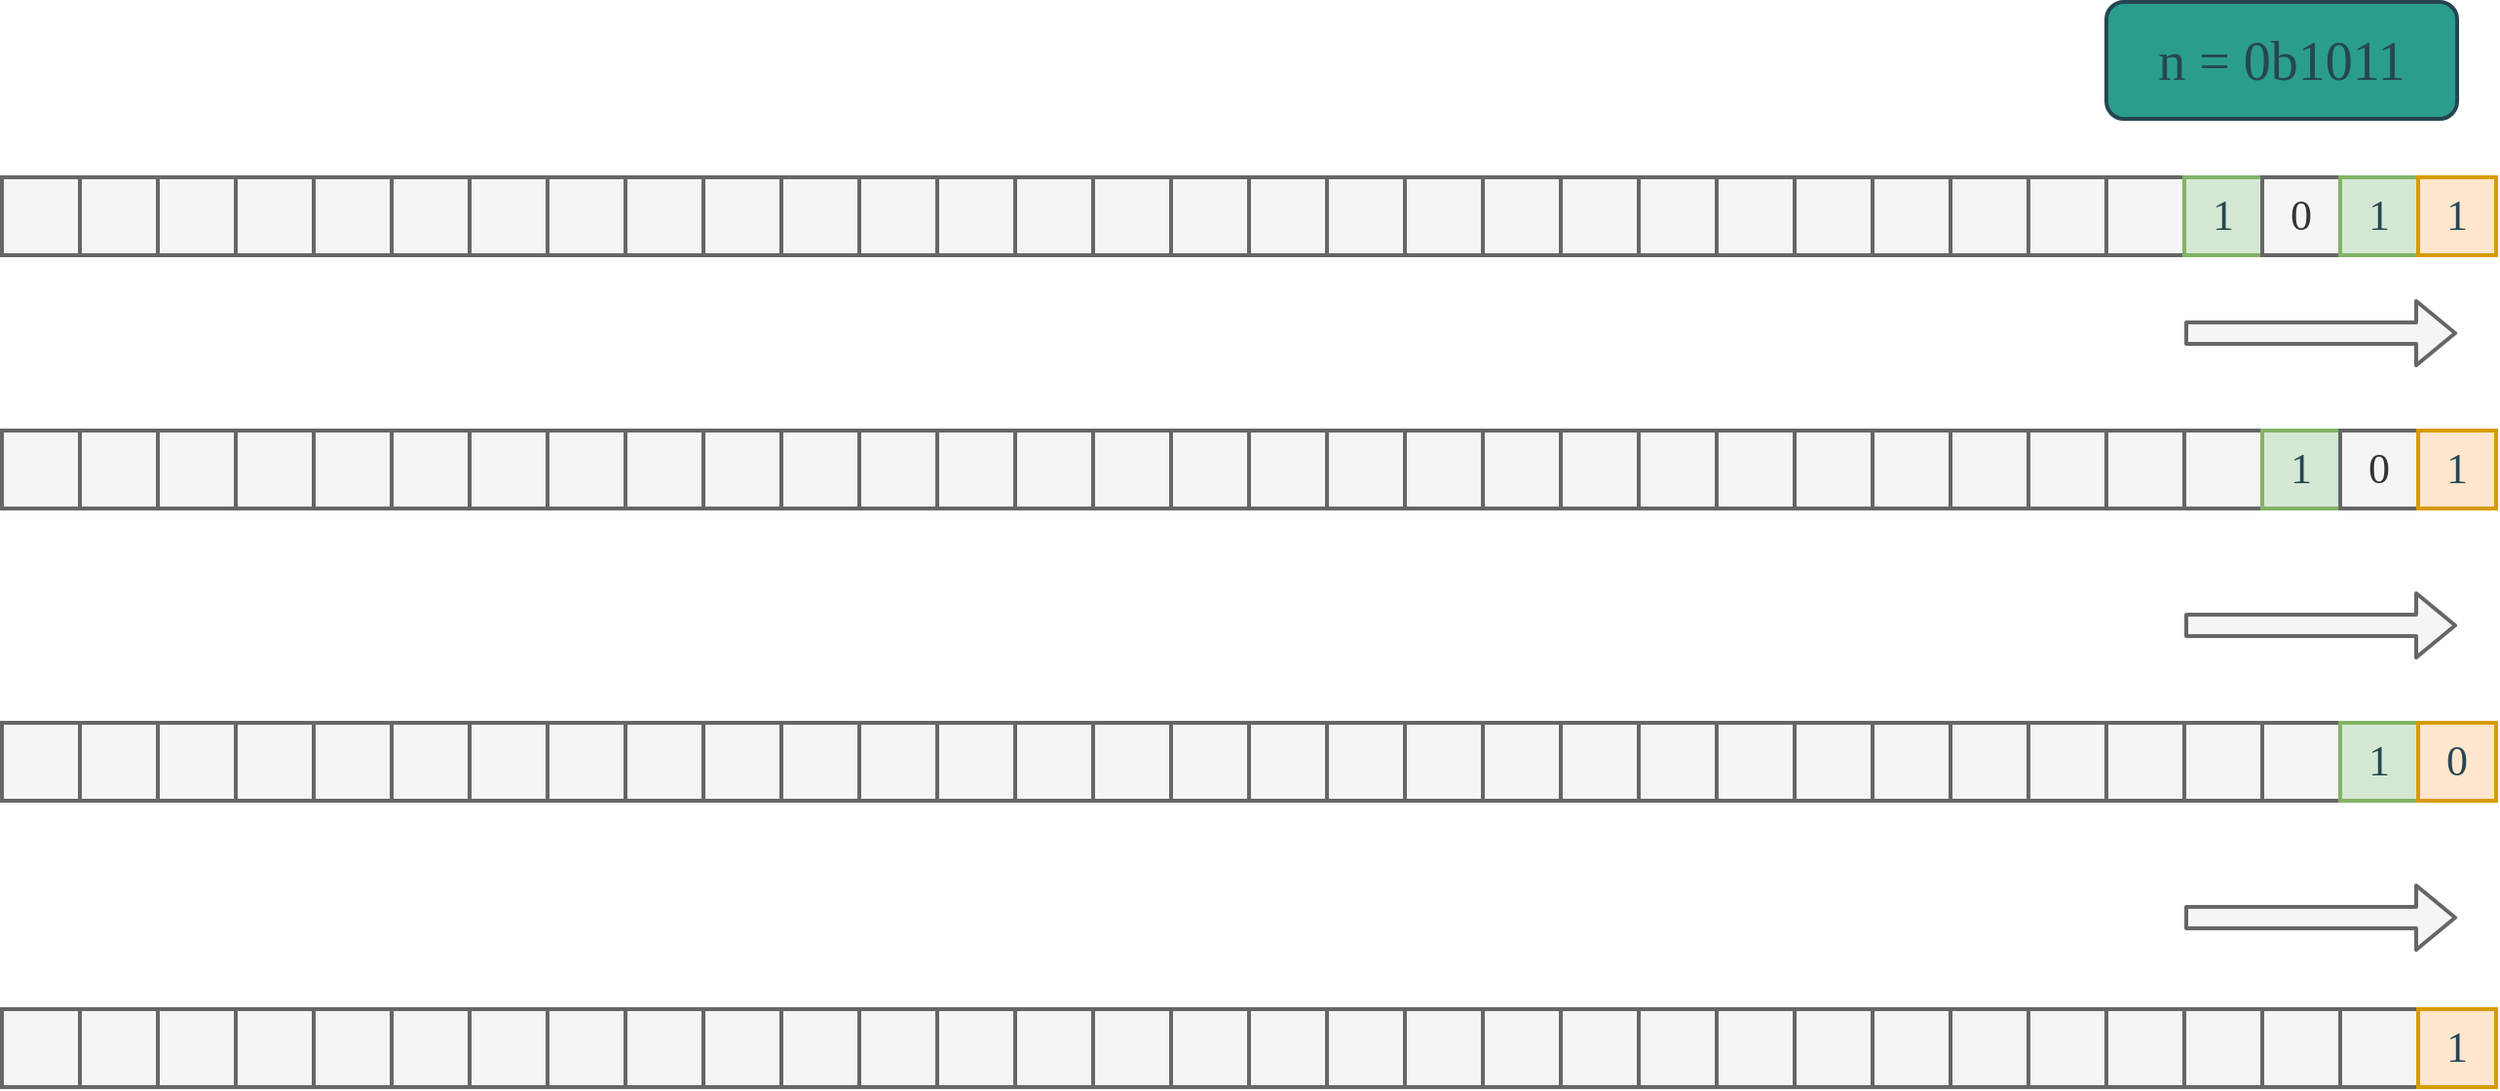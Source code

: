 <mxfile version="24.2.5" type="device">
  <diagram name="Page-1" id="UVpiBM_GTR-3DpaoDyki">
    <mxGraphModel dx="1434" dy="835" grid="1" gridSize="10" guides="1" tooltips="1" connect="1" arrows="1" fold="1" page="1" pageScale="1" pageWidth="850" pageHeight="1100" math="0" shadow="0">
      <root>
        <mxCell id="0" />
        <mxCell id="1" parent="0" />
        <mxCell id="c97M9kAq8v7TbU-gE32T-48" value="" style="group" parent="1" vertex="1" connectable="0">
          <mxGeometry x="120" y="310" width="1280" height="40" as="geometry" />
        </mxCell>
        <mxCell id="c97M9kAq8v7TbU-gE32T-1" value="" style="rounded=0;whiteSpace=wrap;html=1;shadow=0;strokeColor=#666666;strokeWidth=2;fontFamily=Ubuntu;fontSize=22;fontColor=#333333;fontStyle=0;fillColor=#f5f5f5;" parent="c97M9kAq8v7TbU-gE32T-48" vertex="1">
          <mxGeometry width="40" height="40" as="geometry" />
        </mxCell>
        <mxCell id="c97M9kAq8v7TbU-gE32T-2" value="" style="rounded=0;whiteSpace=wrap;html=1;shadow=0;strokeColor=#666666;strokeWidth=2;fontFamily=Ubuntu;fontSize=22;fontColor=#333333;fontStyle=0;fillColor=#f5f5f5;" parent="c97M9kAq8v7TbU-gE32T-48" vertex="1">
          <mxGeometry x="40" width="40" height="40" as="geometry" />
        </mxCell>
        <mxCell id="c97M9kAq8v7TbU-gE32T-3" value="" style="rounded=0;whiteSpace=wrap;html=1;shadow=0;strokeColor=#666666;strokeWidth=2;fontFamily=Ubuntu;fontSize=22;fontColor=#333333;fontStyle=0;fillColor=#f5f5f5;" parent="c97M9kAq8v7TbU-gE32T-48" vertex="1">
          <mxGeometry x="80" width="40" height="40" as="geometry" />
        </mxCell>
        <mxCell id="c97M9kAq8v7TbU-gE32T-4" value="" style="rounded=0;whiteSpace=wrap;html=1;shadow=0;strokeColor=#666666;strokeWidth=2;fontFamily=Ubuntu;fontSize=22;fontColor=#333333;fontStyle=0;fillColor=#f5f5f5;" parent="c97M9kAq8v7TbU-gE32T-48" vertex="1">
          <mxGeometry x="120" width="40" height="40" as="geometry" />
        </mxCell>
        <mxCell id="c97M9kAq8v7TbU-gE32T-5" value="" style="rounded=0;whiteSpace=wrap;html=1;shadow=0;strokeColor=#666666;strokeWidth=2;fontFamily=Ubuntu;fontSize=22;fontColor=#333333;fontStyle=0;fillColor=#f5f5f5;" parent="c97M9kAq8v7TbU-gE32T-48" vertex="1">
          <mxGeometry x="160" width="40" height="40" as="geometry" />
        </mxCell>
        <mxCell id="c97M9kAq8v7TbU-gE32T-6" value="" style="rounded=0;whiteSpace=wrap;html=1;shadow=0;strokeColor=#666666;strokeWidth=2;fontFamily=Ubuntu;fontSize=22;fontColor=#333333;fontStyle=0;fillColor=#f5f5f5;" parent="c97M9kAq8v7TbU-gE32T-48" vertex="1">
          <mxGeometry x="200" width="40" height="40" as="geometry" />
        </mxCell>
        <mxCell id="c97M9kAq8v7TbU-gE32T-7" value="" style="rounded=0;whiteSpace=wrap;html=1;shadow=0;strokeColor=#666666;strokeWidth=2;fontFamily=Ubuntu;fontSize=22;fontColor=#333333;fontStyle=0;fillColor=#f5f5f5;" parent="c97M9kAq8v7TbU-gE32T-48" vertex="1">
          <mxGeometry x="240" width="40" height="40" as="geometry" />
        </mxCell>
        <mxCell id="c97M9kAq8v7TbU-gE32T-8" value="" style="rounded=0;whiteSpace=wrap;html=1;shadow=0;strokeColor=#666666;strokeWidth=2;fontFamily=Ubuntu;fontSize=22;fontColor=#333333;fontStyle=0;fillColor=#f5f5f5;" parent="c97M9kAq8v7TbU-gE32T-48" vertex="1">
          <mxGeometry x="280" width="40" height="40" as="geometry" />
        </mxCell>
        <mxCell id="c97M9kAq8v7TbU-gE32T-9" value="" style="rounded=0;whiteSpace=wrap;html=1;shadow=0;strokeColor=#666666;strokeWidth=2;fontFamily=Ubuntu;fontSize=22;fontColor=#333333;fontStyle=0;fillColor=#f5f5f5;" parent="c97M9kAq8v7TbU-gE32T-48" vertex="1">
          <mxGeometry x="320" width="40" height="40" as="geometry" />
        </mxCell>
        <mxCell id="c97M9kAq8v7TbU-gE32T-10" value="" style="rounded=0;whiteSpace=wrap;html=1;shadow=0;strokeColor=#666666;strokeWidth=2;fontFamily=Ubuntu;fontSize=22;fontColor=#333333;fontStyle=0;fillColor=#f5f5f5;" parent="c97M9kAq8v7TbU-gE32T-48" vertex="1">
          <mxGeometry x="360" width="40" height="40" as="geometry" />
        </mxCell>
        <mxCell id="c97M9kAq8v7TbU-gE32T-11" value="" style="rounded=0;whiteSpace=wrap;html=1;shadow=0;strokeColor=#666666;strokeWidth=2;fontFamily=Ubuntu;fontSize=22;fontColor=#333333;fontStyle=0;fillColor=#f5f5f5;" parent="c97M9kAq8v7TbU-gE32T-48" vertex="1">
          <mxGeometry x="400" width="40" height="40" as="geometry" />
        </mxCell>
        <mxCell id="c97M9kAq8v7TbU-gE32T-12" value="" style="rounded=0;whiteSpace=wrap;html=1;shadow=0;strokeColor=#666666;strokeWidth=2;fontFamily=Ubuntu;fontSize=22;fontColor=#333333;fontStyle=0;fillColor=#f5f5f5;" parent="c97M9kAq8v7TbU-gE32T-48" vertex="1">
          <mxGeometry x="440" width="40" height="40" as="geometry" />
        </mxCell>
        <mxCell id="c97M9kAq8v7TbU-gE32T-13" value="" style="rounded=0;whiteSpace=wrap;html=1;shadow=0;strokeColor=#666666;strokeWidth=2;fontFamily=Ubuntu;fontSize=22;fontColor=#333333;fontStyle=0;fillColor=#f5f5f5;" parent="c97M9kAq8v7TbU-gE32T-48" vertex="1">
          <mxGeometry x="480" width="40" height="40" as="geometry" />
        </mxCell>
        <mxCell id="c97M9kAq8v7TbU-gE32T-14" value="" style="rounded=0;whiteSpace=wrap;html=1;shadow=0;strokeColor=#666666;strokeWidth=2;fontFamily=Ubuntu;fontSize=22;fontColor=#333333;fontStyle=0;fillColor=#f5f5f5;" parent="c97M9kAq8v7TbU-gE32T-48" vertex="1">
          <mxGeometry x="520" width="40" height="40" as="geometry" />
        </mxCell>
        <mxCell id="c97M9kAq8v7TbU-gE32T-15" value="" style="rounded=0;whiteSpace=wrap;html=1;shadow=0;strokeColor=#666666;strokeWidth=2;fontFamily=Ubuntu;fontSize=22;fontColor=#333333;fontStyle=0;fillColor=#f5f5f5;" parent="c97M9kAq8v7TbU-gE32T-48" vertex="1">
          <mxGeometry x="560" width="40" height="40" as="geometry" />
        </mxCell>
        <mxCell id="c97M9kAq8v7TbU-gE32T-16" value="" style="rounded=0;whiteSpace=wrap;html=1;shadow=0;strokeColor=#666666;strokeWidth=2;fontFamily=Ubuntu;fontSize=22;fontColor=#333333;fontStyle=0;fillColor=#f5f5f5;" parent="c97M9kAq8v7TbU-gE32T-48" vertex="1">
          <mxGeometry x="600" width="40" height="40" as="geometry" />
        </mxCell>
        <mxCell id="c97M9kAq8v7TbU-gE32T-32" value="" style="rounded=0;whiteSpace=wrap;html=1;shadow=0;strokeColor=#666666;strokeWidth=2;fontFamily=Ubuntu;fontSize=22;fontColor=#333333;fontStyle=0;fillColor=#f5f5f5;" parent="c97M9kAq8v7TbU-gE32T-48" vertex="1">
          <mxGeometry x="640" width="40" height="40" as="geometry" />
        </mxCell>
        <mxCell id="c97M9kAq8v7TbU-gE32T-33" value="" style="rounded=0;whiteSpace=wrap;html=1;shadow=0;strokeColor=#666666;strokeWidth=2;fontFamily=Ubuntu;fontSize=22;fontColor=#333333;fontStyle=0;fillColor=#f5f5f5;" parent="c97M9kAq8v7TbU-gE32T-48" vertex="1">
          <mxGeometry x="680" width="40" height="40" as="geometry" />
        </mxCell>
        <mxCell id="c97M9kAq8v7TbU-gE32T-34" value="" style="rounded=0;whiteSpace=wrap;html=1;shadow=0;strokeColor=#666666;strokeWidth=2;fontFamily=Ubuntu;fontSize=22;fontColor=#333333;fontStyle=0;fillColor=#f5f5f5;" parent="c97M9kAq8v7TbU-gE32T-48" vertex="1">
          <mxGeometry x="720" width="40" height="40" as="geometry" />
        </mxCell>
        <mxCell id="c97M9kAq8v7TbU-gE32T-35" value="" style="rounded=0;whiteSpace=wrap;html=1;shadow=0;strokeColor=#666666;strokeWidth=2;fontFamily=Ubuntu;fontSize=22;fontColor=#333333;fontStyle=0;fillColor=#f5f5f5;" parent="c97M9kAq8v7TbU-gE32T-48" vertex="1">
          <mxGeometry x="760" width="40" height="40" as="geometry" />
        </mxCell>
        <mxCell id="c97M9kAq8v7TbU-gE32T-36" value="" style="rounded=0;whiteSpace=wrap;html=1;shadow=0;strokeColor=#666666;strokeWidth=2;fontFamily=Ubuntu;fontSize=22;fontColor=#333333;fontStyle=0;fillColor=#f5f5f5;" parent="c97M9kAq8v7TbU-gE32T-48" vertex="1">
          <mxGeometry x="800" width="40" height="40" as="geometry" />
        </mxCell>
        <mxCell id="c97M9kAq8v7TbU-gE32T-37" value="" style="rounded=0;whiteSpace=wrap;html=1;shadow=0;strokeColor=#666666;strokeWidth=2;fontFamily=Ubuntu;fontSize=22;fontColor=#333333;fontStyle=0;fillColor=#f5f5f5;" parent="c97M9kAq8v7TbU-gE32T-48" vertex="1">
          <mxGeometry x="840" width="40" height="40" as="geometry" />
        </mxCell>
        <mxCell id="c97M9kAq8v7TbU-gE32T-38" value="" style="rounded=0;whiteSpace=wrap;html=1;shadow=0;strokeColor=#666666;strokeWidth=2;fontFamily=Ubuntu;fontSize=22;fontColor=#333333;fontStyle=0;fillColor=#f5f5f5;" parent="c97M9kAq8v7TbU-gE32T-48" vertex="1">
          <mxGeometry x="880" width="40" height="40" as="geometry" />
        </mxCell>
        <mxCell id="c97M9kAq8v7TbU-gE32T-39" value="" style="rounded=0;whiteSpace=wrap;html=1;shadow=0;strokeColor=#666666;strokeWidth=2;fontFamily=Ubuntu;fontSize=22;fontColor=#333333;fontStyle=0;fillColor=#f5f5f5;" parent="c97M9kAq8v7TbU-gE32T-48" vertex="1">
          <mxGeometry x="920" width="40" height="40" as="geometry" />
        </mxCell>
        <mxCell id="c97M9kAq8v7TbU-gE32T-40" value="" style="rounded=0;whiteSpace=wrap;html=1;shadow=0;strokeColor=#666666;strokeWidth=2;fontFamily=Ubuntu;fontSize=22;fontColor=#333333;fontStyle=0;fillColor=#f5f5f5;" parent="c97M9kAq8v7TbU-gE32T-48" vertex="1">
          <mxGeometry x="960" width="40" height="40" as="geometry" />
        </mxCell>
        <mxCell id="c97M9kAq8v7TbU-gE32T-41" value="" style="rounded=0;whiteSpace=wrap;html=1;shadow=0;strokeColor=#666666;strokeWidth=2;fontFamily=Ubuntu;fontSize=22;fontColor=#333333;fontStyle=0;fillColor=#f5f5f5;" parent="c97M9kAq8v7TbU-gE32T-48" vertex="1">
          <mxGeometry x="1000" width="40" height="40" as="geometry" />
        </mxCell>
        <mxCell id="c97M9kAq8v7TbU-gE32T-42" value="" style="rounded=0;whiteSpace=wrap;html=1;shadow=0;strokeColor=#666666;strokeWidth=2;fontFamily=Ubuntu;fontSize=22;fontColor=#333333;fontStyle=0;fillColor=#f5f5f5;" parent="c97M9kAq8v7TbU-gE32T-48" vertex="1">
          <mxGeometry x="1040" width="40" height="40" as="geometry" />
        </mxCell>
        <mxCell id="c97M9kAq8v7TbU-gE32T-43" value="" style="rounded=0;whiteSpace=wrap;html=1;shadow=0;strokeColor=#666666;strokeWidth=2;fontFamily=Ubuntu;fontSize=22;fontColor=#333333;fontStyle=0;fillColor=#f5f5f5;" parent="c97M9kAq8v7TbU-gE32T-48" vertex="1">
          <mxGeometry x="1080" width="40" height="40" as="geometry" />
        </mxCell>
        <mxCell id="c97M9kAq8v7TbU-gE32T-44" value="1" style="rounded=0;whiteSpace=wrap;html=1;shadow=0;strokeColor=#82b366;strokeWidth=2;fontFamily=Ubuntu;fontSize=22;fontColor=#264653;fontStyle=0;fillColor=#d5e8d4;" parent="c97M9kAq8v7TbU-gE32T-48" vertex="1">
          <mxGeometry x="1120" width="40" height="40" as="geometry" />
        </mxCell>
        <mxCell id="c97M9kAq8v7TbU-gE32T-45" value="0" style="rounded=0;whiteSpace=wrap;html=1;shadow=0;strokeColor=#666666;strokeWidth=2;fontFamily=Ubuntu;fontSize=22;fontColor=#333333;fontStyle=0;fillColor=#f5f5f5;" parent="c97M9kAq8v7TbU-gE32T-48" vertex="1">
          <mxGeometry x="1160" width="40" height="40" as="geometry" />
        </mxCell>
        <mxCell id="c97M9kAq8v7TbU-gE32T-46" value="1" style="rounded=0;whiteSpace=wrap;html=1;shadow=0;strokeColor=#82b366;strokeWidth=2;fontFamily=Ubuntu;fontSize=22;fontColor=#264653;fontStyle=0;fillColor=#d5e8d4;" parent="c97M9kAq8v7TbU-gE32T-48" vertex="1">
          <mxGeometry x="1200" width="40" height="40" as="geometry" />
        </mxCell>
        <mxCell id="c97M9kAq8v7TbU-gE32T-47" value="1" style="rounded=0;whiteSpace=wrap;html=1;shadow=0;strokeColor=#d79b00;strokeWidth=2;fontFamily=Ubuntu;fontSize=22;fontColor=#264653;fontStyle=0;fillColor=#ffe6cc;" parent="c97M9kAq8v7TbU-gE32T-48" vertex="1">
          <mxGeometry x="1240" width="40" height="40" as="geometry" />
        </mxCell>
        <mxCell id="c97M9kAq8v7TbU-gE32T-49" value="" style="group;fillColor=#d5e8d4;fontColor=#264653;strokeColor=#82b366;" parent="1" vertex="1" connectable="0">
          <mxGeometry x="120" y="440" width="1280" height="40" as="geometry" />
        </mxCell>
        <mxCell id="c97M9kAq8v7TbU-gE32T-50" value="" style="rounded=0;whiteSpace=wrap;html=1;shadow=0;strokeColor=#666666;strokeWidth=2;fontFamily=Ubuntu;fontSize=22;fontColor=#333333;fontStyle=0;fillColor=#f5f5f5;" parent="c97M9kAq8v7TbU-gE32T-49" vertex="1">
          <mxGeometry width="40" height="40" as="geometry" />
        </mxCell>
        <mxCell id="c97M9kAq8v7TbU-gE32T-51" value="" style="rounded=0;whiteSpace=wrap;html=1;shadow=0;strokeColor=#666666;strokeWidth=2;fontFamily=Ubuntu;fontSize=22;fontColor=#333333;fontStyle=0;fillColor=#f5f5f5;" parent="c97M9kAq8v7TbU-gE32T-49" vertex="1">
          <mxGeometry x="40" width="40" height="40" as="geometry" />
        </mxCell>
        <mxCell id="c97M9kAq8v7TbU-gE32T-52" value="" style="rounded=0;whiteSpace=wrap;html=1;shadow=0;strokeColor=#666666;strokeWidth=2;fontFamily=Ubuntu;fontSize=22;fontColor=#333333;fontStyle=0;fillColor=#f5f5f5;" parent="c97M9kAq8v7TbU-gE32T-49" vertex="1">
          <mxGeometry x="80" width="40" height="40" as="geometry" />
        </mxCell>
        <mxCell id="c97M9kAq8v7TbU-gE32T-53" value="" style="rounded=0;whiteSpace=wrap;html=1;shadow=0;strokeColor=#666666;strokeWidth=2;fontFamily=Ubuntu;fontSize=22;fontColor=#333333;fontStyle=0;fillColor=#f5f5f5;" parent="c97M9kAq8v7TbU-gE32T-49" vertex="1">
          <mxGeometry x="120" width="40" height="40" as="geometry" />
        </mxCell>
        <mxCell id="c97M9kAq8v7TbU-gE32T-54" value="" style="rounded=0;whiteSpace=wrap;html=1;shadow=0;strokeColor=#666666;strokeWidth=2;fontFamily=Ubuntu;fontSize=22;fontColor=#333333;fontStyle=0;fillColor=#f5f5f5;" parent="c97M9kAq8v7TbU-gE32T-49" vertex="1">
          <mxGeometry x="160" width="40" height="40" as="geometry" />
        </mxCell>
        <mxCell id="c97M9kAq8v7TbU-gE32T-55" value="" style="rounded=0;whiteSpace=wrap;html=1;shadow=0;strokeColor=#666666;strokeWidth=2;fontFamily=Ubuntu;fontSize=22;fontColor=#333333;fontStyle=0;fillColor=#f5f5f5;" parent="c97M9kAq8v7TbU-gE32T-49" vertex="1">
          <mxGeometry x="200" width="40" height="40" as="geometry" />
        </mxCell>
        <mxCell id="c97M9kAq8v7TbU-gE32T-56" value="" style="rounded=0;whiteSpace=wrap;html=1;shadow=0;strokeColor=#666666;strokeWidth=2;fontFamily=Ubuntu;fontSize=22;fontColor=#333333;fontStyle=0;fillColor=#f5f5f5;" parent="c97M9kAq8v7TbU-gE32T-49" vertex="1">
          <mxGeometry x="240" width="40" height="40" as="geometry" />
        </mxCell>
        <mxCell id="c97M9kAq8v7TbU-gE32T-57" value="" style="rounded=0;whiteSpace=wrap;html=1;shadow=0;strokeColor=#666666;strokeWidth=2;fontFamily=Ubuntu;fontSize=22;fontColor=#333333;fontStyle=0;fillColor=#f5f5f5;" parent="c97M9kAq8v7TbU-gE32T-49" vertex="1">
          <mxGeometry x="280" width="40" height="40" as="geometry" />
        </mxCell>
        <mxCell id="c97M9kAq8v7TbU-gE32T-58" value="" style="rounded=0;whiteSpace=wrap;html=1;shadow=0;strokeColor=#666666;strokeWidth=2;fontFamily=Ubuntu;fontSize=22;fontColor=#333333;fontStyle=0;fillColor=#f5f5f5;" parent="c97M9kAq8v7TbU-gE32T-49" vertex="1">
          <mxGeometry x="320" width="40" height="40" as="geometry" />
        </mxCell>
        <mxCell id="c97M9kAq8v7TbU-gE32T-59" value="" style="rounded=0;whiteSpace=wrap;html=1;shadow=0;strokeColor=#666666;strokeWidth=2;fontFamily=Ubuntu;fontSize=22;fontColor=#333333;fontStyle=0;fillColor=#f5f5f5;" parent="c97M9kAq8v7TbU-gE32T-49" vertex="1">
          <mxGeometry x="360" width="40" height="40" as="geometry" />
        </mxCell>
        <mxCell id="c97M9kAq8v7TbU-gE32T-60" value="" style="rounded=0;whiteSpace=wrap;html=1;shadow=0;strokeColor=#666666;strokeWidth=2;fontFamily=Ubuntu;fontSize=22;fontColor=#333333;fontStyle=0;fillColor=#f5f5f5;" parent="c97M9kAq8v7TbU-gE32T-49" vertex="1">
          <mxGeometry x="400" width="40" height="40" as="geometry" />
        </mxCell>
        <mxCell id="c97M9kAq8v7TbU-gE32T-61" value="" style="rounded=0;whiteSpace=wrap;html=1;shadow=0;strokeColor=#666666;strokeWidth=2;fontFamily=Ubuntu;fontSize=22;fontColor=#333333;fontStyle=0;fillColor=#f5f5f5;" parent="c97M9kAq8v7TbU-gE32T-49" vertex="1">
          <mxGeometry x="440" width="40" height="40" as="geometry" />
        </mxCell>
        <mxCell id="c97M9kAq8v7TbU-gE32T-62" value="" style="rounded=0;whiteSpace=wrap;html=1;shadow=0;strokeColor=#666666;strokeWidth=2;fontFamily=Ubuntu;fontSize=22;fontColor=#333333;fontStyle=0;fillColor=#f5f5f5;" parent="c97M9kAq8v7TbU-gE32T-49" vertex="1">
          <mxGeometry x="480" width="40" height="40" as="geometry" />
        </mxCell>
        <mxCell id="c97M9kAq8v7TbU-gE32T-63" value="" style="rounded=0;whiteSpace=wrap;html=1;shadow=0;strokeColor=#666666;strokeWidth=2;fontFamily=Ubuntu;fontSize=22;fontColor=#333333;fontStyle=0;fillColor=#f5f5f5;" parent="c97M9kAq8v7TbU-gE32T-49" vertex="1">
          <mxGeometry x="520" width="40" height="40" as="geometry" />
        </mxCell>
        <mxCell id="c97M9kAq8v7TbU-gE32T-64" value="" style="rounded=0;whiteSpace=wrap;html=1;shadow=0;strokeColor=#666666;strokeWidth=2;fontFamily=Ubuntu;fontSize=22;fontColor=#333333;fontStyle=0;fillColor=#f5f5f5;" parent="c97M9kAq8v7TbU-gE32T-49" vertex="1">
          <mxGeometry x="560" width="40" height="40" as="geometry" />
        </mxCell>
        <mxCell id="c97M9kAq8v7TbU-gE32T-65" value="" style="rounded=0;whiteSpace=wrap;html=1;shadow=0;strokeColor=#666666;strokeWidth=2;fontFamily=Ubuntu;fontSize=22;fontColor=#333333;fontStyle=0;fillColor=#f5f5f5;" parent="c97M9kAq8v7TbU-gE32T-49" vertex="1">
          <mxGeometry x="600" width="40" height="40" as="geometry" />
        </mxCell>
        <mxCell id="c97M9kAq8v7TbU-gE32T-66" value="" style="rounded=0;whiteSpace=wrap;html=1;shadow=0;strokeColor=#666666;strokeWidth=2;fontFamily=Ubuntu;fontSize=22;fontColor=#333333;fontStyle=0;fillColor=#f5f5f5;" parent="c97M9kAq8v7TbU-gE32T-49" vertex="1">
          <mxGeometry x="640" width="40" height="40" as="geometry" />
        </mxCell>
        <mxCell id="c97M9kAq8v7TbU-gE32T-67" value="" style="rounded=0;whiteSpace=wrap;html=1;shadow=0;strokeColor=#666666;strokeWidth=2;fontFamily=Ubuntu;fontSize=22;fontColor=#333333;fontStyle=0;fillColor=#f5f5f5;" parent="c97M9kAq8v7TbU-gE32T-49" vertex="1">
          <mxGeometry x="680" width="40" height="40" as="geometry" />
        </mxCell>
        <mxCell id="c97M9kAq8v7TbU-gE32T-68" value="" style="rounded=0;whiteSpace=wrap;html=1;shadow=0;strokeColor=#666666;strokeWidth=2;fontFamily=Ubuntu;fontSize=22;fontColor=#333333;fontStyle=0;fillColor=#f5f5f5;" parent="c97M9kAq8v7TbU-gE32T-49" vertex="1">
          <mxGeometry x="720" width="40" height="40" as="geometry" />
        </mxCell>
        <mxCell id="c97M9kAq8v7TbU-gE32T-69" value="" style="rounded=0;whiteSpace=wrap;html=1;shadow=0;strokeColor=#666666;strokeWidth=2;fontFamily=Ubuntu;fontSize=22;fontColor=#333333;fontStyle=0;fillColor=#f5f5f5;" parent="c97M9kAq8v7TbU-gE32T-49" vertex="1">
          <mxGeometry x="760" width="40" height="40" as="geometry" />
        </mxCell>
        <mxCell id="c97M9kAq8v7TbU-gE32T-70" value="" style="rounded=0;whiteSpace=wrap;html=1;shadow=0;strokeColor=#666666;strokeWidth=2;fontFamily=Ubuntu;fontSize=22;fontColor=#333333;fontStyle=0;fillColor=#f5f5f5;" parent="c97M9kAq8v7TbU-gE32T-49" vertex="1">
          <mxGeometry x="800" width="40" height="40" as="geometry" />
        </mxCell>
        <mxCell id="c97M9kAq8v7TbU-gE32T-71" value="" style="rounded=0;whiteSpace=wrap;html=1;shadow=0;strokeColor=#666666;strokeWidth=2;fontFamily=Ubuntu;fontSize=22;fontColor=#333333;fontStyle=0;fillColor=#f5f5f5;" parent="c97M9kAq8v7TbU-gE32T-49" vertex="1">
          <mxGeometry x="840" width="40" height="40" as="geometry" />
        </mxCell>
        <mxCell id="c97M9kAq8v7TbU-gE32T-72" value="" style="rounded=0;whiteSpace=wrap;html=1;shadow=0;strokeColor=#666666;strokeWidth=2;fontFamily=Ubuntu;fontSize=22;fontColor=#333333;fontStyle=0;fillColor=#f5f5f5;" parent="c97M9kAq8v7TbU-gE32T-49" vertex="1">
          <mxGeometry x="880" width="40" height="40" as="geometry" />
        </mxCell>
        <mxCell id="c97M9kAq8v7TbU-gE32T-73" value="" style="rounded=0;whiteSpace=wrap;html=1;shadow=0;strokeColor=#666666;strokeWidth=2;fontFamily=Ubuntu;fontSize=22;fontColor=#333333;fontStyle=0;fillColor=#f5f5f5;" parent="c97M9kAq8v7TbU-gE32T-49" vertex="1">
          <mxGeometry x="920" width="40" height="40" as="geometry" />
        </mxCell>
        <mxCell id="c97M9kAq8v7TbU-gE32T-74" value="" style="rounded=0;whiteSpace=wrap;html=1;shadow=0;strokeColor=#666666;strokeWidth=2;fontFamily=Ubuntu;fontSize=22;fontColor=#333333;fontStyle=0;fillColor=#f5f5f5;" parent="c97M9kAq8v7TbU-gE32T-49" vertex="1">
          <mxGeometry x="960" width="40" height="40" as="geometry" />
        </mxCell>
        <mxCell id="c97M9kAq8v7TbU-gE32T-75" value="" style="rounded=0;whiteSpace=wrap;html=1;shadow=0;strokeColor=#666666;strokeWidth=2;fontFamily=Ubuntu;fontSize=22;fontColor=#333333;fontStyle=0;fillColor=#f5f5f5;" parent="c97M9kAq8v7TbU-gE32T-49" vertex="1">
          <mxGeometry x="1000" width="40" height="40" as="geometry" />
        </mxCell>
        <mxCell id="c97M9kAq8v7TbU-gE32T-76" value="" style="rounded=0;whiteSpace=wrap;html=1;shadow=0;strokeColor=#666666;strokeWidth=2;fontFamily=Ubuntu;fontSize=22;fontColor=#333333;fontStyle=0;fillColor=#f5f5f5;" parent="c97M9kAq8v7TbU-gE32T-49" vertex="1">
          <mxGeometry x="1040" width="40" height="40" as="geometry" />
        </mxCell>
        <mxCell id="c97M9kAq8v7TbU-gE32T-77" value="" style="rounded=0;whiteSpace=wrap;html=1;shadow=0;strokeColor=#666666;strokeWidth=2;fontFamily=Ubuntu;fontSize=22;fontColor=#333333;fontStyle=0;fillColor=#f5f5f5;" parent="c97M9kAq8v7TbU-gE32T-49" vertex="1">
          <mxGeometry x="1080" width="40" height="40" as="geometry" />
        </mxCell>
        <mxCell id="c97M9kAq8v7TbU-gE32T-78" value="" style="rounded=0;whiteSpace=wrap;html=1;shadow=0;strokeColor=#666666;strokeWidth=2;fontFamily=Ubuntu;fontSize=22;fontColor=#333333;fontStyle=0;fillColor=#f5f5f5;" parent="c97M9kAq8v7TbU-gE32T-49" vertex="1">
          <mxGeometry x="1120" width="40" height="40" as="geometry" />
        </mxCell>
        <mxCell id="c97M9kAq8v7TbU-gE32T-79" value="1" style="rounded=0;whiteSpace=wrap;html=1;shadow=0;strokeColor=#82b366;strokeWidth=2;fontFamily=Ubuntu;fontSize=22;fontColor=#264653;fontStyle=0;fillColor=#d5e8d4;" parent="c97M9kAq8v7TbU-gE32T-49" vertex="1">
          <mxGeometry x="1160" width="40" height="40" as="geometry" />
        </mxCell>
        <mxCell id="c97M9kAq8v7TbU-gE32T-80" value="0" style="rounded=0;whiteSpace=wrap;html=1;shadow=0;strokeColor=#666666;strokeWidth=2;fontFamily=Ubuntu;fontSize=22;fontColor=#333333;fontStyle=0;fillColor=#f5f5f5;" parent="c97M9kAq8v7TbU-gE32T-49" vertex="1">
          <mxGeometry x="1200" width="40" height="40" as="geometry" />
        </mxCell>
        <mxCell id="c97M9kAq8v7TbU-gE32T-81" value="1" style="rounded=0;whiteSpace=wrap;html=1;shadow=0;strokeColor=#d79b00;strokeWidth=2;fontFamily=Ubuntu;fontSize=22;fontColor=#264653;fontStyle=0;fillColor=#ffe6cc;" parent="c97M9kAq8v7TbU-gE32T-49" vertex="1">
          <mxGeometry x="1240" width="40" height="40" as="geometry" />
        </mxCell>
        <mxCell id="c97M9kAq8v7TbU-gE32T-82" value="" style="shape=flexArrow;endArrow=classic;html=1;rounded=1;shadow=0;strokeColor=#666666;strokeWidth=2;fontFamily=Ubuntu;fontSize=22;fontColor=#264653;fontStyle=0;fillColor=#f5f5f5;" parent="1" edge="1">
          <mxGeometry width="50" height="50" relative="1" as="geometry">
            <mxPoint x="1240" y="390" as="sourcePoint" />
            <mxPoint x="1380" y="390" as="targetPoint" />
          </mxGeometry>
        </mxCell>
        <mxCell id="c97M9kAq8v7TbU-gE32T-83" value="1" style="group;fillColor=#d5e8d4;fontColor=#264653;strokeColor=#82b366;" parent="1" vertex="1" connectable="0">
          <mxGeometry x="120" y="590" width="1280" height="40" as="geometry" />
        </mxCell>
        <mxCell id="c97M9kAq8v7TbU-gE32T-84" value="" style="rounded=0;whiteSpace=wrap;html=1;shadow=0;strokeColor=#666666;strokeWidth=2;fontFamily=Ubuntu;fontSize=22;fontColor=#333333;fontStyle=0;fillColor=#f5f5f5;" parent="c97M9kAq8v7TbU-gE32T-83" vertex="1">
          <mxGeometry width="40" height="40" as="geometry" />
        </mxCell>
        <mxCell id="c97M9kAq8v7TbU-gE32T-85" value="" style="rounded=0;whiteSpace=wrap;html=1;shadow=0;strokeColor=#666666;strokeWidth=2;fontFamily=Ubuntu;fontSize=22;fontColor=#333333;fontStyle=0;fillColor=#f5f5f5;" parent="c97M9kAq8v7TbU-gE32T-83" vertex="1">
          <mxGeometry x="40" width="40" height="40" as="geometry" />
        </mxCell>
        <mxCell id="c97M9kAq8v7TbU-gE32T-86" value="" style="rounded=0;whiteSpace=wrap;html=1;shadow=0;strokeColor=#666666;strokeWidth=2;fontFamily=Ubuntu;fontSize=22;fontColor=#333333;fontStyle=0;fillColor=#f5f5f5;" parent="c97M9kAq8v7TbU-gE32T-83" vertex="1">
          <mxGeometry x="80" width="40" height="40" as="geometry" />
        </mxCell>
        <mxCell id="c97M9kAq8v7TbU-gE32T-87" value="" style="rounded=0;whiteSpace=wrap;html=1;shadow=0;strokeColor=#666666;strokeWidth=2;fontFamily=Ubuntu;fontSize=22;fontColor=#333333;fontStyle=0;fillColor=#f5f5f5;" parent="c97M9kAq8v7TbU-gE32T-83" vertex="1">
          <mxGeometry x="120" width="40" height="40" as="geometry" />
        </mxCell>
        <mxCell id="c97M9kAq8v7TbU-gE32T-88" value="" style="rounded=0;whiteSpace=wrap;html=1;shadow=0;strokeColor=#666666;strokeWidth=2;fontFamily=Ubuntu;fontSize=22;fontColor=#333333;fontStyle=0;fillColor=#f5f5f5;" parent="c97M9kAq8v7TbU-gE32T-83" vertex="1">
          <mxGeometry x="160" width="40" height="40" as="geometry" />
        </mxCell>
        <mxCell id="c97M9kAq8v7TbU-gE32T-89" value="" style="rounded=0;whiteSpace=wrap;html=1;shadow=0;strokeColor=#666666;strokeWidth=2;fontFamily=Ubuntu;fontSize=22;fontColor=#333333;fontStyle=0;fillColor=#f5f5f5;" parent="c97M9kAq8v7TbU-gE32T-83" vertex="1">
          <mxGeometry x="200" width="40" height="40" as="geometry" />
        </mxCell>
        <mxCell id="c97M9kAq8v7TbU-gE32T-90" value="" style="rounded=0;whiteSpace=wrap;html=1;shadow=0;strokeColor=#666666;strokeWidth=2;fontFamily=Ubuntu;fontSize=22;fontColor=#333333;fontStyle=0;fillColor=#f5f5f5;" parent="c97M9kAq8v7TbU-gE32T-83" vertex="1">
          <mxGeometry x="240" width="40" height="40" as="geometry" />
        </mxCell>
        <mxCell id="c97M9kAq8v7TbU-gE32T-91" value="" style="rounded=0;whiteSpace=wrap;html=1;shadow=0;strokeColor=#666666;strokeWidth=2;fontFamily=Ubuntu;fontSize=22;fontColor=#333333;fontStyle=0;fillColor=#f5f5f5;" parent="c97M9kAq8v7TbU-gE32T-83" vertex="1">
          <mxGeometry x="280" width="40" height="40" as="geometry" />
        </mxCell>
        <mxCell id="c97M9kAq8v7TbU-gE32T-92" value="" style="rounded=0;whiteSpace=wrap;html=1;shadow=0;strokeColor=#666666;strokeWidth=2;fontFamily=Ubuntu;fontSize=22;fontColor=#333333;fontStyle=0;fillColor=#f5f5f5;" parent="c97M9kAq8v7TbU-gE32T-83" vertex="1">
          <mxGeometry x="320" width="40" height="40" as="geometry" />
        </mxCell>
        <mxCell id="c97M9kAq8v7TbU-gE32T-93" value="" style="rounded=0;whiteSpace=wrap;html=1;shadow=0;strokeColor=#666666;strokeWidth=2;fontFamily=Ubuntu;fontSize=22;fontColor=#333333;fontStyle=0;fillColor=#f5f5f5;" parent="c97M9kAq8v7TbU-gE32T-83" vertex="1">
          <mxGeometry x="360" width="40" height="40" as="geometry" />
        </mxCell>
        <mxCell id="c97M9kAq8v7TbU-gE32T-94" value="" style="rounded=0;whiteSpace=wrap;html=1;shadow=0;strokeColor=#666666;strokeWidth=2;fontFamily=Ubuntu;fontSize=22;fontColor=#333333;fontStyle=0;fillColor=#f5f5f5;" parent="c97M9kAq8v7TbU-gE32T-83" vertex="1">
          <mxGeometry x="400" width="40" height="40" as="geometry" />
        </mxCell>
        <mxCell id="c97M9kAq8v7TbU-gE32T-95" value="" style="rounded=0;whiteSpace=wrap;html=1;shadow=0;strokeColor=#666666;strokeWidth=2;fontFamily=Ubuntu;fontSize=22;fontColor=#333333;fontStyle=0;fillColor=#f5f5f5;" parent="c97M9kAq8v7TbU-gE32T-83" vertex="1">
          <mxGeometry x="440" width="40" height="40" as="geometry" />
        </mxCell>
        <mxCell id="c97M9kAq8v7TbU-gE32T-96" value="" style="rounded=0;whiteSpace=wrap;html=1;shadow=0;strokeColor=#666666;strokeWidth=2;fontFamily=Ubuntu;fontSize=22;fontColor=#333333;fontStyle=0;fillColor=#f5f5f5;" parent="c97M9kAq8v7TbU-gE32T-83" vertex="1">
          <mxGeometry x="480" width="40" height="40" as="geometry" />
        </mxCell>
        <mxCell id="c97M9kAq8v7TbU-gE32T-97" value="" style="rounded=0;whiteSpace=wrap;html=1;shadow=0;strokeColor=#666666;strokeWidth=2;fontFamily=Ubuntu;fontSize=22;fontColor=#333333;fontStyle=0;fillColor=#f5f5f5;" parent="c97M9kAq8v7TbU-gE32T-83" vertex="1">
          <mxGeometry x="520" width="40" height="40" as="geometry" />
        </mxCell>
        <mxCell id="c97M9kAq8v7TbU-gE32T-98" value="" style="rounded=0;whiteSpace=wrap;html=1;shadow=0;strokeColor=#666666;strokeWidth=2;fontFamily=Ubuntu;fontSize=22;fontColor=#333333;fontStyle=0;fillColor=#f5f5f5;" parent="c97M9kAq8v7TbU-gE32T-83" vertex="1">
          <mxGeometry x="560" width="40" height="40" as="geometry" />
        </mxCell>
        <mxCell id="c97M9kAq8v7TbU-gE32T-99" value="" style="rounded=0;whiteSpace=wrap;html=1;shadow=0;strokeColor=#666666;strokeWidth=2;fontFamily=Ubuntu;fontSize=22;fontColor=#333333;fontStyle=0;fillColor=#f5f5f5;" parent="c97M9kAq8v7TbU-gE32T-83" vertex="1">
          <mxGeometry x="600" width="40" height="40" as="geometry" />
        </mxCell>
        <mxCell id="c97M9kAq8v7TbU-gE32T-100" value="" style="rounded=0;whiteSpace=wrap;html=1;shadow=0;strokeColor=#666666;strokeWidth=2;fontFamily=Ubuntu;fontSize=22;fontColor=#333333;fontStyle=0;fillColor=#f5f5f5;" parent="c97M9kAq8v7TbU-gE32T-83" vertex="1">
          <mxGeometry x="640" width="40" height="40" as="geometry" />
        </mxCell>
        <mxCell id="c97M9kAq8v7TbU-gE32T-101" value="" style="rounded=0;whiteSpace=wrap;html=1;shadow=0;strokeColor=#666666;strokeWidth=2;fontFamily=Ubuntu;fontSize=22;fontColor=#333333;fontStyle=0;fillColor=#f5f5f5;" parent="c97M9kAq8v7TbU-gE32T-83" vertex="1">
          <mxGeometry x="680" width="40" height="40" as="geometry" />
        </mxCell>
        <mxCell id="c97M9kAq8v7TbU-gE32T-102" value="" style="rounded=0;whiteSpace=wrap;html=1;shadow=0;strokeColor=#666666;strokeWidth=2;fontFamily=Ubuntu;fontSize=22;fontColor=#333333;fontStyle=0;fillColor=#f5f5f5;" parent="c97M9kAq8v7TbU-gE32T-83" vertex="1">
          <mxGeometry x="720" width="40" height="40" as="geometry" />
        </mxCell>
        <mxCell id="c97M9kAq8v7TbU-gE32T-103" value="" style="rounded=0;whiteSpace=wrap;html=1;shadow=0;strokeColor=#666666;strokeWidth=2;fontFamily=Ubuntu;fontSize=22;fontColor=#333333;fontStyle=0;fillColor=#f5f5f5;" parent="c97M9kAq8v7TbU-gE32T-83" vertex="1">
          <mxGeometry x="760" width="40" height="40" as="geometry" />
        </mxCell>
        <mxCell id="c97M9kAq8v7TbU-gE32T-104" value="" style="rounded=0;whiteSpace=wrap;html=1;shadow=0;strokeColor=#666666;strokeWidth=2;fontFamily=Ubuntu;fontSize=22;fontColor=#333333;fontStyle=0;fillColor=#f5f5f5;" parent="c97M9kAq8v7TbU-gE32T-83" vertex="1">
          <mxGeometry x="800" width="40" height="40" as="geometry" />
        </mxCell>
        <mxCell id="c97M9kAq8v7TbU-gE32T-105" value="" style="rounded=0;whiteSpace=wrap;html=1;shadow=0;strokeColor=#666666;strokeWidth=2;fontFamily=Ubuntu;fontSize=22;fontColor=#333333;fontStyle=0;fillColor=#f5f5f5;" parent="c97M9kAq8v7TbU-gE32T-83" vertex="1">
          <mxGeometry x="840" width="40" height="40" as="geometry" />
        </mxCell>
        <mxCell id="c97M9kAq8v7TbU-gE32T-106" value="" style="rounded=0;whiteSpace=wrap;html=1;shadow=0;strokeColor=#666666;strokeWidth=2;fontFamily=Ubuntu;fontSize=22;fontColor=#333333;fontStyle=0;fillColor=#f5f5f5;" parent="c97M9kAq8v7TbU-gE32T-83" vertex="1">
          <mxGeometry x="880" width="40" height="40" as="geometry" />
        </mxCell>
        <mxCell id="c97M9kAq8v7TbU-gE32T-107" value="" style="rounded=0;whiteSpace=wrap;html=1;shadow=0;strokeColor=#666666;strokeWidth=2;fontFamily=Ubuntu;fontSize=22;fontColor=#333333;fontStyle=0;fillColor=#f5f5f5;" parent="c97M9kAq8v7TbU-gE32T-83" vertex="1">
          <mxGeometry x="920" width="40" height="40" as="geometry" />
        </mxCell>
        <mxCell id="c97M9kAq8v7TbU-gE32T-108" value="" style="rounded=0;whiteSpace=wrap;html=1;shadow=0;strokeColor=#666666;strokeWidth=2;fontFamily=Ubuntu;fontSize=22;fontColor=#333333;fontStyle=0;fillColor=#f5f5f5;" parent="c97M9kAq8v7TbU-gE32T-83" vertex="1">
          <mxGeometry x="960" width="40" height="40" as="geometry" />
        </mxCell>
        <mxCell id="c97M9kAq8v7TbU-gE32T-109" value="" style="rounded=0;whiteSpace=wrap;html=1;shadow=0;strokeColor=#666666;strokeWidth=2;fontFamily=Ubuntu;fontSize=22;fontColor=#333333;fontStyle=0;fillColor=#f5f5f5;" parent="c97M9kAq8v7TbU-gE32T-83" vertex="1">
          <mxGeometry x="1000" width="40" height="40" as="geometry" />
        </mxCell>
        <mxCell id="c97M9kAq8v7TbU-gE32T-110" value="" style="rounded=0;whiteSpace=wrap;html=1;shadow=0;strokeColor=#666666;strokeWidth=2;fontFamily=Ubuntu;fontSize=22;fontColor=#333333;fontStyle=0;fillColor=#f5f5f5;" parent="c97M9kAq8v7TbU-gE32T-83" vertex="1">
          <mxGeometry x="1040" width="40" height="40" as="geometry" />
        </mxCell>
        <mxCell id="c97M9kAq8v7TbU-gE32T-111" value="" style="rounded=0;whiteSpace=wrap;html=1;shadow=0;strokeColor=#666666;strokeWidth=2;fontFamily=Ubuntu;fontSize=22;fontColor=#333333;fontStyle=0;fillColor=#f5f5f5;" parent="c97M9kAq8v7TbU-gE32T-83" vertex="1">
          <mxGeometry x="1080" width="40" height="40" as="geometry" />
        </mxCell>
        <mxCell id="c97M9kAq8v7TbU-gE32T-112" value="" style="rounded=0;whiteSpace=wrap;html=1;shadow=0;strokeColor=#666666;strokeWidth=2;fontFamily=Ubuntu;fontSize=22;fontColor=#333333;fontStyle=0;fillColor=#f5f5f5;" parent="c97M9kAq8v7TbU-gE32T-83" vertex="1">
          <mxGeometry x="1120" width="40" height="40" as="geometry" />
        </mxCell>
        <mxCell id="c97M9kAq8v7TbU-gE32T-113" value="" style="rounded=0;whiteSpace=wrap;html=1;shadow=0;strokeColor=#666666;strokeWidth=2;fontFamily=Ubuntu;fontSize=22;fontColor=#333333;fontStyle=0;fillColor=#f5f5f5;" parent="c97M9kAq8v7TbU-gE32T-83" vertex="1">
          <mxGeometry x="1160" width="40" height="40" as="geometry" />
        </mxCell>
        <mxCell id="c97M9kAq8v7TbU-gE32T-114" value="1" style="rounded=0;whiteSpace=wrap;html=1;shadow=0;strokeColor=#82b366;strokeWidth=2;fontFamily=Ubuntu;fontSize=22;fontColor=#264653;fontStyle=0;fillColor=#d5e8d4;" parent="c97M9kAq8v7TbU-gE32T-83" vertex="1">
          <mxGeometry x="1200" width="40" height="40" as="geometry" />
        </mxCell>
        <mxCell id="c97M9kAq8v7TbU-gE32T-115" value="0" style="rounded=0;whiteSpace=wrap;html=1;shadow=0;strokeColor=#d79b00;strokeWidth=2;fontFamily=Ubuntu;fontSize=22;fontColor=#264653;fontStyle=0;fillColor=#ffe6cc;" parent="c97M9kAq8v7TbU-gE32T-83" vertex="1">
          <mxGeometry x="1240" width="40" height="40" as="geometry" />
        </mxCell>
        <mxCell id="c97M9kAq8v7TbU-gE32T-116" value="" style="shape=flexArrow;endArrow=classic;html=1;rounded=1;shadow=0;strokeColor=#666666;strokeWidth=2;fontFamily=Ubuntu;fontSize=22;fontColor=#264653;fontStyle=0;fillColor=#f5f5f5;" parent="1" edge="1">
          <mxGeometry width="50" height="50" relative="1" as="geometry">
            <mxPoint x="1240" y="540" as="sourcePoint" />
            <mxPoint x="1380" y="540" as="targetPoint" />
          </mxGeometry>
        </mxCell>
        <mxCell id="c97M9kAq8v7TbU-gE32T-117" value="1" style="group;fillColor=#d5e8d4;fontColor=#264653;strokeColor=#82b366;" parent="1" vertex="1" connectable="0">
          <mxGeometry x="120" y="737" width="1280" height="40" as="geometry" />
        </mxCell>
        <mxCell id="c97M9kAq8v7TbU-gE32T-118" value="" style="rounded=0;whiteSpace=wrap;html=1;shadow=0;strokeColor=#666666;strokeWidth=2;fontFamily=Ubuntu;fontSize=22;fontColor=#333333;fontStyle=0;fillColor=#f5f5f5;" parent="c97M9kAq8v7TbU-gE32T-117" vertex="1">
          <mxGeometry width="40" height="40" as="geometry" />
        </mxCell>
        <mxCell id="c97M9kAq8v7TbU-gE32T-119" value="" style="rounded=0;whiteSpace=wrap;html=1;shadow=0;strokeColor=#666666;strokeWidth=2;fontFamily=Ubuntu;fontSize=22;fontColor=#333333;fontStyle=0;fillColor=#f5f5f5;" parent="c97M9kAq8v7TbU-gE32T-117" vertex="1">
          <mxGeometry x="40" width="40" height="40" as="geometry" />
        </mxCell>
        <mxCell id="c97M9kAq8v7TbU-gE32T-120" value="" style="rounded=0;whiteSpace=wrap;html=1;shadow=0;strokeColor=#666666;strokeWidth=2;fontFamily=Ubuntu;fontSize=22;fontColor=#333333;fontStyle=0;fillColor=#f5f5f5;" parent="c97M9kAq8v7TbU-gE32T-117" vertex="1">
          <mxGeometry x="80" width="40" height="40" as="geometry" />
        </mxCell>
        <mxCell id="c97M9kAq8v7TbU-gE32T-121" value="" style="rounded=0;whiteSpace=wrap;html=1;shadow=0;strokeColor=#666666;strokeWidth=2;fontFamily=Ubuntu;fontSize=22;fontColor=#333333;fontStyle=0;fillColor=#f5f5f5;" parent="c97M9kAq8v7TbU-gE32T-117" vertex="1">
          <mxGeometry x="120" width="40" height="40" as="geometry" />
        </mxCell>
        <mxCell id="c97M9kAq8v7TbU-gE32T-122" value="" style="rounded=0;whiteSpace=wrap;html=1;shadow=0;strokeColor=#666666;strokeWidth=2;fontFamily=Ubuntu;fontSize=22;fontColor=#333333;fontStyle=0;fillColor=#f5f5f5;" parent="c97M9kAq8v7TbU-gE32T-117" vertex="1">
          <mxGeometry x="160" width="40" height="40" as="geometry" />
        </mxCell>
        <mxCell id="c97M9kAq8v7TbU-gE32T-123" value="" style="rounded=0;whiteSpace=wrap;html=1;shadow=0;strokeColor=#666666;strokeWidth=2;fontFamily=Ubuntu;fontSize=22;fontColor=#333333;fontStyle=0;fillColor=#f5f5f5;" parent="c97M9kAq8v7TbU-gE32T-117" vertex="1">
          <mxGeometry x="200" width="40" height="40" as="geometry" />
        </mxCell>
        <mxCell id="c97M9kAq8v7TbU-gE32T-124" value="" style="rounded=0;whiteSpace=wrap;html=1;shadow=0;strokeColor=#666666;strokeWidth=2;fontFamily=Ubuntu;fontSize=22;fontColor=#333333;fontStyle=0;fillColor=#f5f5f5;" parent="c97M9kAq8v7TbU-gE32T-117" vertex="1">
          <mxGeometry x="240" width="40" height="40" as="geometry" />
        </mxCell>
        <mxCell id="c97M9kAq8v7TbU-gE32T-125" value="" style="rounded=0;whiteSpace=wrap;html=1;shadow=0;strokeColor=#666666;strokeWidth=2;fontFamily=Ubuntu;fontSize=22;fontColor=#333333;fontStyle=0;fillColor=#f5f5f5;" parent="c97M9kAq8v7TbU-gE32T-117" vertex="1">
          <mxGeometry x="280" width="40" height="40" as="geometry" />
        </mxCell>
        <mxCell id="c97M9kAq8v7TbU-gE32T-126" value="" style="rounded=0;whiteSpace=wrap;html=1;shadow=0;strokeColor=#666666;strokeWidth=2;fontFamily=Ubuntu;fontSize=22;fontColor=#333333;fontStyle=0;fillColor=#f5f5f5;" parent="c97M9kAq8v7TbU-gE32T-117" vertex="1">
          <mxGeometry x="320" width="40" height="40" as="geometry" />
        </mxCell>
        <mxCell id="c97M9kAq8v7TbU-gE32T-127" value="" style="rounded=0;whiteSpace=wrap;html=1;shadow=0;strokeColor=#666666;strokeWidth=2;fontFamily=Ubuntu;fontSize=22;fontColor=#333333;fontStyle=0;fillColor=#f5f5f5;" parent="c97M9kAq8v7TbU-gE32T-117" vertex="1">
          <mxGeometry x="360" width="40" height="40" as="geometry" />
        </mxCell>
        <mxCell id="c97M9kAq8v7TbU-gE32T-128" value="" style="rounded=0;whiteSpace=wrap;html=1;shadow=0;strokeColor=#666666;strokeWidth=2;fontFamily=Ubuntu;fontSize=22;fontColor=#333333;fontStyle=0;fillColor=#f5f5f5;" parent="c97M9kAq8v7TbU-gE32T-117" vertex="1">
          <mxGeometry x="400" width="40" height="40" as="geometry" />
        </mxCell>
        <mxCell id="c97M9kAq8v7TbU-gE32T-129" value="" style="rounded=0;whiteSpace=wrap;html=1;shadow=0;strokeColor=#666666;strokeWidth=2;fontFamily=Ubuntu;fontSize=22;fontColor=#333333;fontStyle=0;fillColor=#f5f5f5;" parent="c97M9kAq8v7TbU-gE32T-117" vertex="1">
          <mxGeometry x="440" width="40" height="40" as="geometry" />
        </mxCell>
        <mxCell id="c97M9kAq8v7TbU-gE32T-130" value="" style="rounded=0;whiteSpace=wrap;html=1;shadow=0;strokeColor=#666666;strokeWidth=2;fontFamily=Ubuntu;fontSize=22;fontColor=#333333;fontStyle=0;fillColor=#f5f5f5;" parent="c97M9kAq8v7TbU-gE32T-117" vertex="1">
          <mxGeometry x="480" width="40" height="40" as="geometry" />
        </mxCell>
        <mxCell id="c97M9kAq8v7TbU-gE32T-131" value="" style="rounded=0;whiteSpace=wrap;html=1;shadow=0;strokeColor=#666666;strokeWidth=2;fontFamily=Ubuntu;fontSize=22;fontColor=#333333;fontStyle=0;fillColor=#f5f5f5;" parent="c97M9kAq8v7TbU-gE32T-117" vertex="1">
          <mxGeometry x="520" width="40" height="40" as="geometry" />
        </mxCell>
        <mxCell id="c97M9kAq8v7TbU-gE32T-132" value="" style="rounded=0;whiteSpace=wrap;html=1;shadow=0;strokeColor=#666666;strokeWidth=2;fontFamily=Ubuntu;fontSize=22;fontColor=#333333;fontStyle=0;fillColor=#f5f5f5;" parent="c97M9kAq8v7TbU-gE32T-117" vertex="1">
          <mxGeometry x="560" width="40" height="40" as="geometry" />
        </mxCell>
        <mxCell id="c97M9kAq8v7TbU-gE32T-133" value="" style="rounded=0;whiteSpace=wrap;html=1;shadow=0;strokeColor=#666666;strokeWidth=2;fontFamily=Ubuntu;fontSize=22;fontColor=#333333;fontStyle=0;fillColor=#f5f5f5;" parent="c97M9kAq8v7TbU-gE32T-117" vertex="1">
          <mxGeometry x="600" width="40" height="40" as="geometry" />
        </mxCell>
        <mxCell id="c97M9kAq8v7TbU-gE32T-134" value="" style="rounded=0;whiteSpace=wrap;html=1;shadow=0;strokeColor=#666666;strokeWidth=2;fontFamily=Ubuntu;fontSize=22;fontColor=#333333;fontStyle=0;fillColor=#f5f5f5;" parent="c97M9kAq8v7TbU-gE32T-117" vertex="1">
          <mxGeometry x="640" width="40" height="40" as="geometry" />
        </mxCell>
        <mxCell id="c97M9kAq8v7TbU-gE32T-135" value="" style="rounded=0;whiteSpace=wrap;html=1;shadow=0;strokeColor=#666666;strokeWidth=2;fontFamily=Ubuntu;fontSize=22;fontColor=#333333;fontStyle=0;fillColor=#f5f5f5;" parent="c97M9kAq8v7TbU-gE32T-117" vertex="1">
          <mxGeometry x="680" width="40" height="40" as="geometry" />
        </mxCell>
        <mxCell id="c97M9kAq8v7TbU-gE32T-136" value="" style="rounded=0;whiteSpace=wrap;html=1;shadow=0;strokeColor=#666666;strokeWidth=2;fontFamily=Ubuntu;fontSize=22;fontColor=#333333;fontStyle=0;fillColor=#f5f5f5;" parent="c97M9kAq8v7TbU-gE32T-117" vertex="1">
          <mxGeometry x="720" width="40" height="40" as="geometry" />
        </mxCell>
        <mxCell id="c97M9kAq8v7TbU-gE32T-137" value="" style="rounded=0;whiteSpace=wrap;html=1;shadow=0;strokeColor=#666666;strokeWidth=2;fontFamily=Ubuntu;fontSize=22;fontColor=#333333;fontStyle=0;fillColor=#f5f5f5;" parent="c97M9kAq8v7TbU-gE32T-117" vertex="1">
          <mxGeometry x="760" width="40" height="40" as="geometry" />
        </mxCell>
        <mxCell id="c97M9kAq8v7TbU-gE32T-138" value="" style="rounded=0;whiteSpace=wrap;html=1;shadow=0;strokeColor=#666666;strokeWidth=2;fontFamily=Ubuntu;fontSize=22;fontColor=#333333;fontStyle=0;fillColor=#f5f5f5;" parent="c97M9kAq8v7TbU-gE32T-117" vertex="1">
          <mxGeometry x="800" width="40" height="40" as="geometry" />
        </mxCell>
        <mxCell id="c97M9kAq8v7TbU-gE32T-139" value="" style="rounded=0;whiteSpace=wrap;html=1;shadow=0;strokeColor=#666666;strokeWidth=2;fontFamily=Ubuntu;fontSize=22;fontColor=#333333;fontStyle=0;fillColor=#f5f5f5;" parent="c97M9kAq8v7TbU-gE32T-117" vertex="1">
          <mxGeometry x="840" width="40" height="40" as="geometry" />
        </mxCell>
        <mxCell id="c97M9kAq8v7TbU-gE32T-140" value="" style="rounded=0;whiteSpace=wrap;html=1;shadow=0;strokeColor=#666666;strokeWidth=2;fontFamily=Ubuntu;fontSize=22;fontColor=#333333;fontStyle=0;fillColor=#f5f5f5;" parent="c97M9kAq8v7TbU-gE32T-117" vertex="1">
          <mxGeometry x="880" width="40" height="40" as="geometry" />
        </mxCell>
        <mxCell id="c97M9kAq8v7TbU-gE32T-141" value="" style="rounded=0;whiteSpace=wrap;html=1;shadow=0;strokeColor=#666666;strokeWidth=2;fontFamily=Ubuntu;fontSize=22;fontColor=#333333;fontStyle=0;fillColor=#f5f5f5;" parent="c97M9kAq8v7TbU-gE32T-117" vertex="1">
          <mxGeometry x="920" width="40" height="40" as="geometry" />
        </mxCell>
        <mxCell id="c97M9kAq8v7TbU-gE32T-142" value="" style="rounded=0;whiteSpace=wrap;html=1;shadow=0;strokeColor=#666666;strokeWidth=2;fontFamily=Ubuntu;fontSize=22;fontColor=#333333;fontStyle=0;fillColor=#f5f5f5;" parent="c97M9kAq8v7TbU-gE32T-117" vertex="1">
          <mxGeometry x="960" width="40" height="40" as="geometry" />
        </mxCell>
        <mxCell id="c97M9kAq8v7TbU-gE32T-143" value="" style="rounded=0;whiteSpace=wrap;html=1;shadow=0;strokeColor=#666666;strokeWidth=2;fontFamily=Ubuntu;fontSize=22;fontColor=#333333;fontStyle=0;fillColor=#f5f5f5;" parent="c97M9kAq8v7TbU-gE32T-117" vertex="1">
          <mxGeometry x="1000" width="40" height="40" as="geometry" />
        </mxCell>
        <mxCell id="c97M9kAq8v7TbU-gE32T-144" value="" style="rounded=0;whiteSpace=wrap;html=1;shadow=0;strokeColor=#666666;strokeWidth=2;fontFamily=Ubuntu;fontSize=22;fontColor=#333333;fontStyle=0;fillColor=#f5f5f5;" parent="c97M9kAq8v7TbU-gE32T-117" vertex="1">
          <mxGeometry x="1040" width="40" height="40" as="geometry" />
        </mxCell>
        <mxCell id="c97M9kAq8v7TbU-gE32T-145" value="" style="rounded=0;whiteSpace=wrap;html=1;shadow=0;strokeColor=#666666;strokeWidth=2;fontFamily=Ubuntu;fontSize=22;fontColor=#333333;fontStyle=0;fillColor=#f5f5f5;" parent="c97M9kAq8v7TbU-gE32T-117" vertex="1">
          <mxGeometry x="1080" width="40" height="40" as="geometry" />
        </mxCell>
        <mxCell id="c97M9kAq8v7TbU-gE32T-146" value="" style="rounded=0;whiteSpace=wrap;html=1;shadow=0;strokeColor=#666666;strokeWidth=2;fontFamily=Ubuntu;fontSize=22;fontColor=#333333;fontStyle=0;fillColor=#f5f5f5;" parent="c97M9kAq8v7TbU-gE32T-117" vertex="1">
          <mxGeometry x="1120" width="40" height="40" as="geometry" />
        </mxCell>
        <mxCell id="c97M9kAq8v7TbU-gE32T-147" value="" style="rounded=0;whiteSpace=wrap;html=1;shadow=0;strokeColor=#666666;strokeWidth=2;fontFamily=Ubuntu;fontSize=22;fontColor=#333333;fontStyle=0;fillColor=#f5f5f5;" parent="c97M9kAq8v7TbU-gE32T-117" vertex="1">
          <mxGeometry x="1160" width="40" height="40" as="geometry" />
        </mxCell>
        <mxCell id="c97M9kAq8v7TbU-gE32T-148" value="" style="rounded=0;whiteSpace=wrap;html=1;shadow=0;strokeColor=#666666;strokeWidth=2;fontFamily=Ubuntu;fontSize=22;fontColor=#333333;fontStyle=0;fillColor=#f5f5f5;" parent="c97M9kAq8v7TbU-gE32T-117" vertex="1">
          <mxGeometry x="1200" width="40" height="40" as="geometry" />
        </mxCell>
        <mxCell id="c97M9kAq8v7TbU-gE32T-149" value="1" style="rounded=0;whiteSpace=wrap;html=1;shadow=0;strokeColor=#d79b00;strokeWidth=2;fontFamily=Ubuntu;fontSize=22;fontColor=#264653;fontStyle=0;fillColor=#ffe6cc;" parent="c97M9kAq8v7TbU-gE32T-117" vertex="1">
          <mxGeometry x="1240" width="40" height="40" as="geometry" />
        </mxCell>
        <mxCell id="c97M9kAq8v7TbU-gE32T-150" value="" style="shape=flexArrow;endArrow=classic;html=1;rounded=1;shadow=0;strokeColor=#666666;strokeWidth=2;fontFamily=Ubuntu;fontSize=22;fontColor=#264653;fontStyle=0;fillColor=#f5f5f5;" parent="1" edge="1">
          <mxGeometry width="50" height="50" relative="1" as="geometry">
            <mxPoint x="1240" y="690" as="sourcePoint" />
            <mxPoint x="1380" y="690" as="targetPoint" />
          </mxGeometry>
        </mxCell>
        <mxCell id="c97M9kAq8v7TbU-gE32T-153" value="n = 0b1011" style="rounded=1;whiteSpace=wrap;html=1;shadow=0;strokeColor=#264653;strokeWidth=2;fontFamily=Ubuntu;fontSize=28;fontColor=#264653;fontStyle=0;fillColor=#2a9d8f;" parent="1" vertex="1">
          <mxGeometry x="1200" y="220" width="180" height="60" as="geometry" />
        </mxCell>
      </root>
    </mxGraphModel>
  </diagram>
</mxfile>
